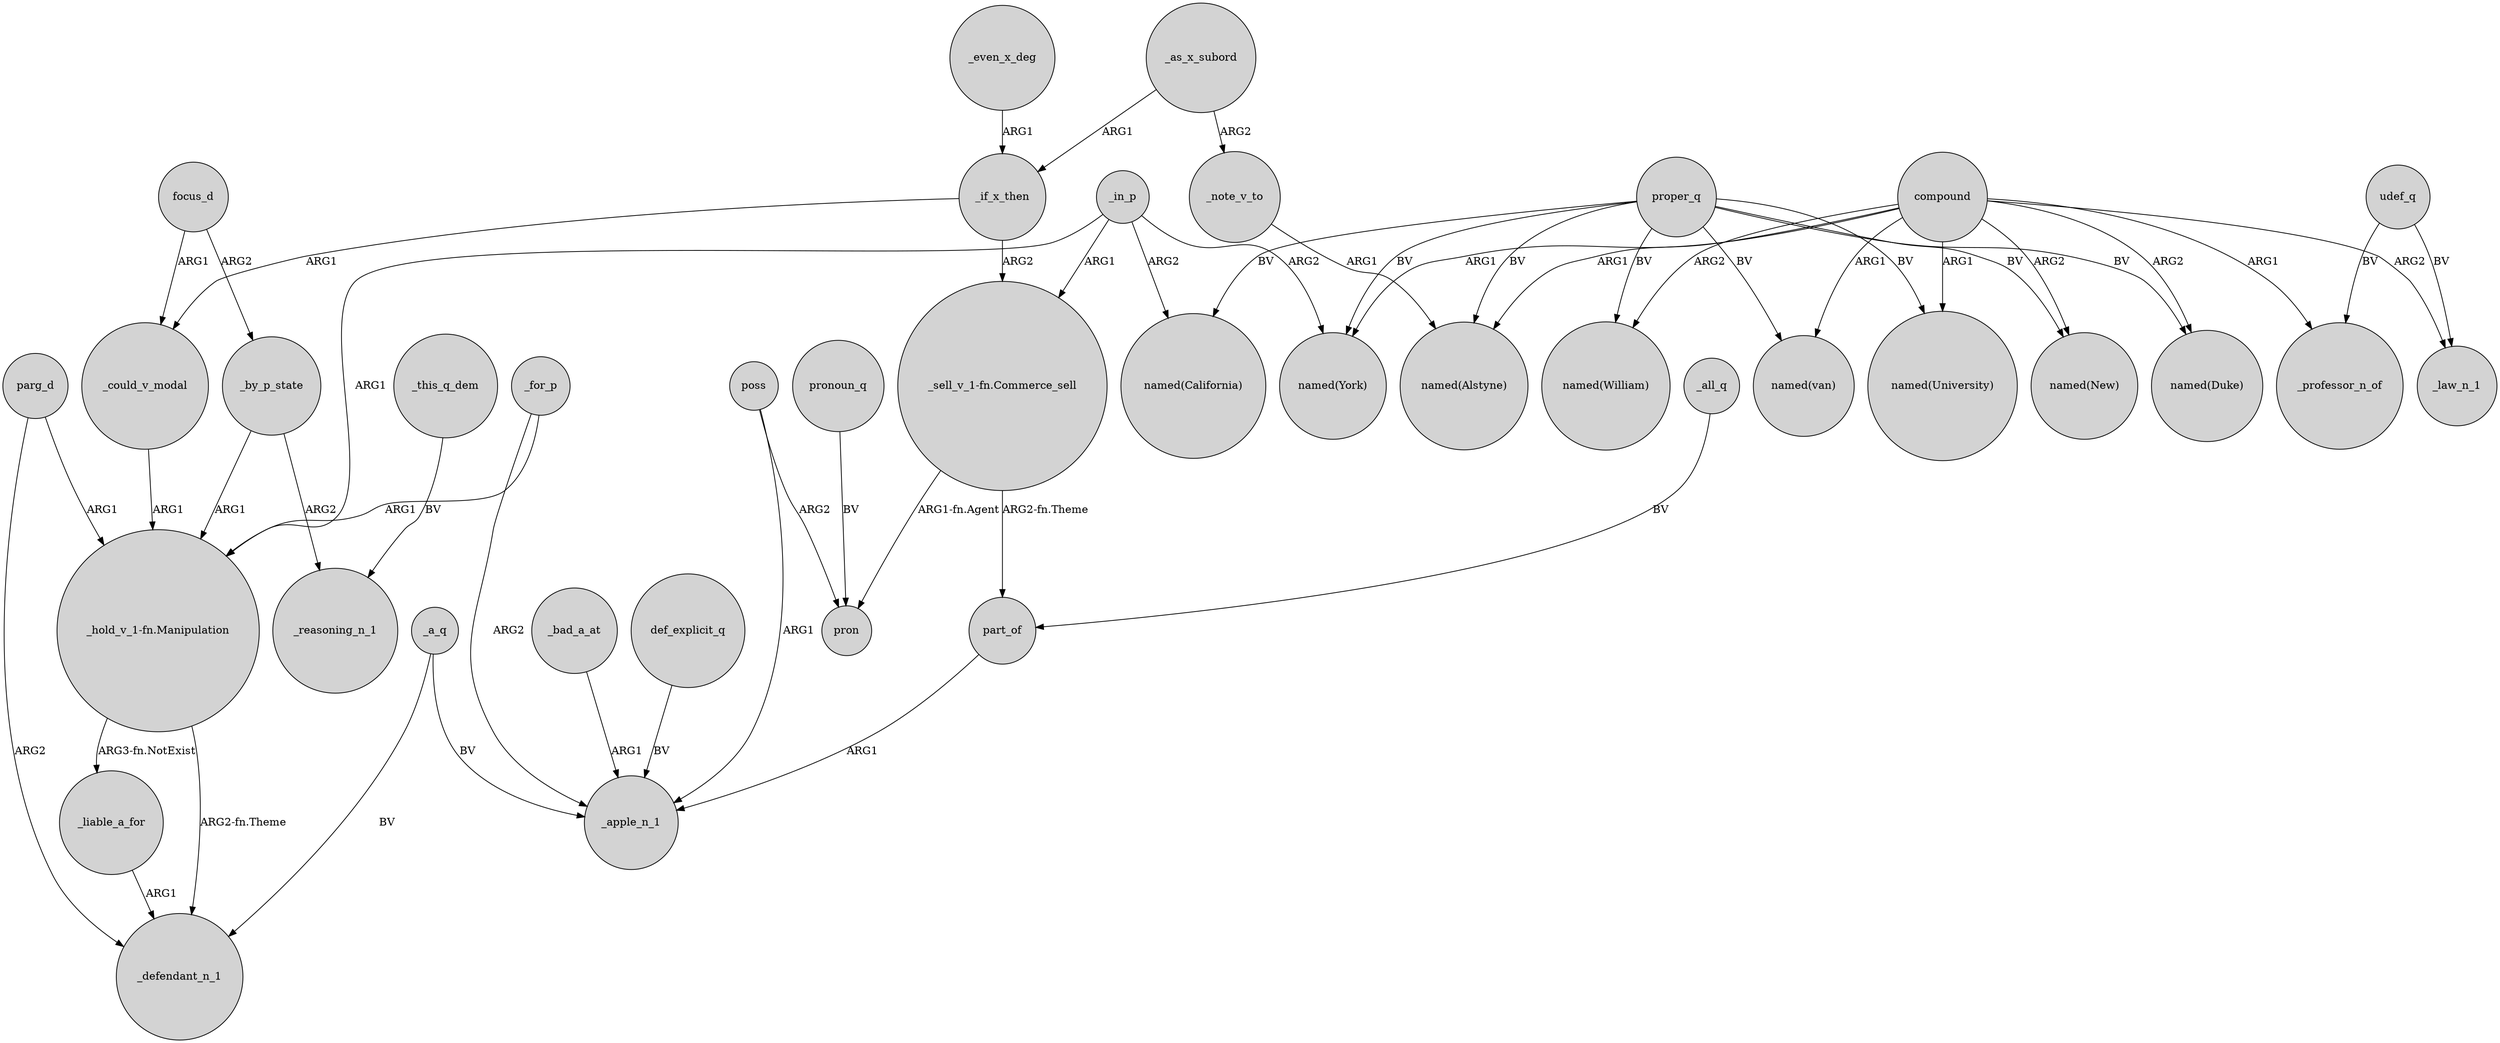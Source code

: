 digraph {
	node [shape=circle style=filled]
	compound -> "named(Duke)" [label=ARG2]
	focus_d -> _by_p_state [label=ARG2]
	proper_q -> "named(Alstyne)" [label=BV]
	_in_p -> "named(California)" [label=ARG2]
	_for_p -> "_hold_v_1-fn.Manipulation" [label=ARG1]
	compound -> "named(New)" [label=ARG2]
	udef_q -> _professor_n_of [label=BV]
	_all_q -> part_of [label=BV]
	poss -> pron [label=ARG2]
	_in_p -> "_hold_v_1-fn.Manipulation" [label=ARG1]
	proper_q -> "named(New)" [label=BV]
	compound -> "named(University)" [label=ARG1]
	_by_p_state -> "_hold_v_1-fn.Manipulation" [label=ARG1]
	_a_q -> _apple_n_1 [label=BV]
	_even_x_deg -> _if_x_then [label=ARG1]
	_bad_a_at -> _apple_n_1 [label=ARG1]
	proper_q -> "named(van)" [label=BV]
	proper_q -> "named(California)" [label=BV]
	focus_d -> _could_v_modal [label=ARG1]
	_a_q -> _defendant_n_1 [label=BV]
	udef_q -> _law_n_1 [label=BV]
	_if_x_then -> _could_v_modal [label=ARG1]
	def_explicit_q -> _apple_n_1 [label=BV]
	compound -> _professor_n_of [label=ARG1]
	_could_v_modal -> "_hold_v_1-fn.Manipulation" [label=ARG1]
	compound -> "named(van)" [label=ARG1]
	"_hold_v_1-fn.Manipulation" -> _liable_a_for [label="ARG3-fn.NotExist"]
	_note_v_to -> "named(Alstyne)" [label=ARG1]
	_liable_a_for -> _defendant_n_1 [label=ARG1]
	pronoun_q -> pron [label=BV]
	_if_x_then -> "_sell_v_1-fn.Commerce_sell" [label=ARG2]
	parg_d -> "_hold_v_1-fn.Manipulation" [label=ARG1]
	compound -> "named(York)" [label=ARG1]
	compound -> "named(Alstyne)" [label=ARG1]
	compound -> "named(William)" [label=ARG2]
	"_hold_v_1-fn.Manipulation" -> _defendant_n_1 [label="ARG2-fn.Theme"]
	_in_p -> "_sell_v_1-fn.Commerce_sell" [label=ARG1]
	_for_p -> _apple_n_1 [label=ARG2]
	_as_x_subord -> _note_v_to [label=ARG2]
	poss -> _apple_n_1 [label=ARG1]
	_by_p_state -> _reasoning_n_1 [label=ARG2]
	parg_d -> _defendant_n_1 [label=ARG2]
	"_sell_v_1-fn.Commerce_sell" -> part_of [label="ARG2-fn.Theme"]
	_as_x_subord -> _if_x_then [label=ARG1]
	proper_q -> "named(Duke)" [label=BV]
	_in_p -> "named(York)" [label=ARG2]
	_this_q_dem -> _reasoning_n_1 [label=BV]
	"_sell_v_1-fn.Commerce_sell" -> pron [label="ARG1-fn.Agent"]
	proper_q -> "named(York)" [label=BV]
	part_of -> _apple_n_1 [label=ARG1]
	proper_q -> "named(William)" [label=BV]
	compound -> _law_n_1 [label=ARG2]
	proper_q -> "named(University)" [label=BV]
}
